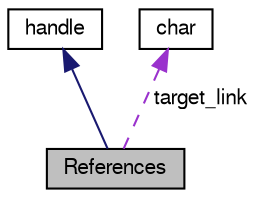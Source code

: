 digraph "References"
{
  bgcolor="transparent";
  edge [fontname="FreeSans",fontsize="10",labelfontname="FreeSans",labelfontsize="10"];
  node [fontname="FreeSans",fontsize="10",shape=record];
  Node1 [label="References",height=0.2,width=0.4,color="black", fillcolor="grey75", style="filled" fontcolor="black"];
  Node2 -> Node1 [dir="back",color="midnightblue",fontsize="10",style="solid",fontname="FreeSans"];
  Node2 [label="handle",height=0.2,width=0.4,color="black",URL="$classhandle.html",tooltip="Matlab&#39;s base handle class (documentation generation substitute) "];
  Node3 -> Node1 [dir="back",color="darkorchid3",fontsize="10",style="dashed",label=" target_link" ,fontname="FreeSans"];
  Node3 [label="char",height=0.2,width=0.4,color="black",URL="$classchar.html",tooltip="A MatLab character array. "];
}
